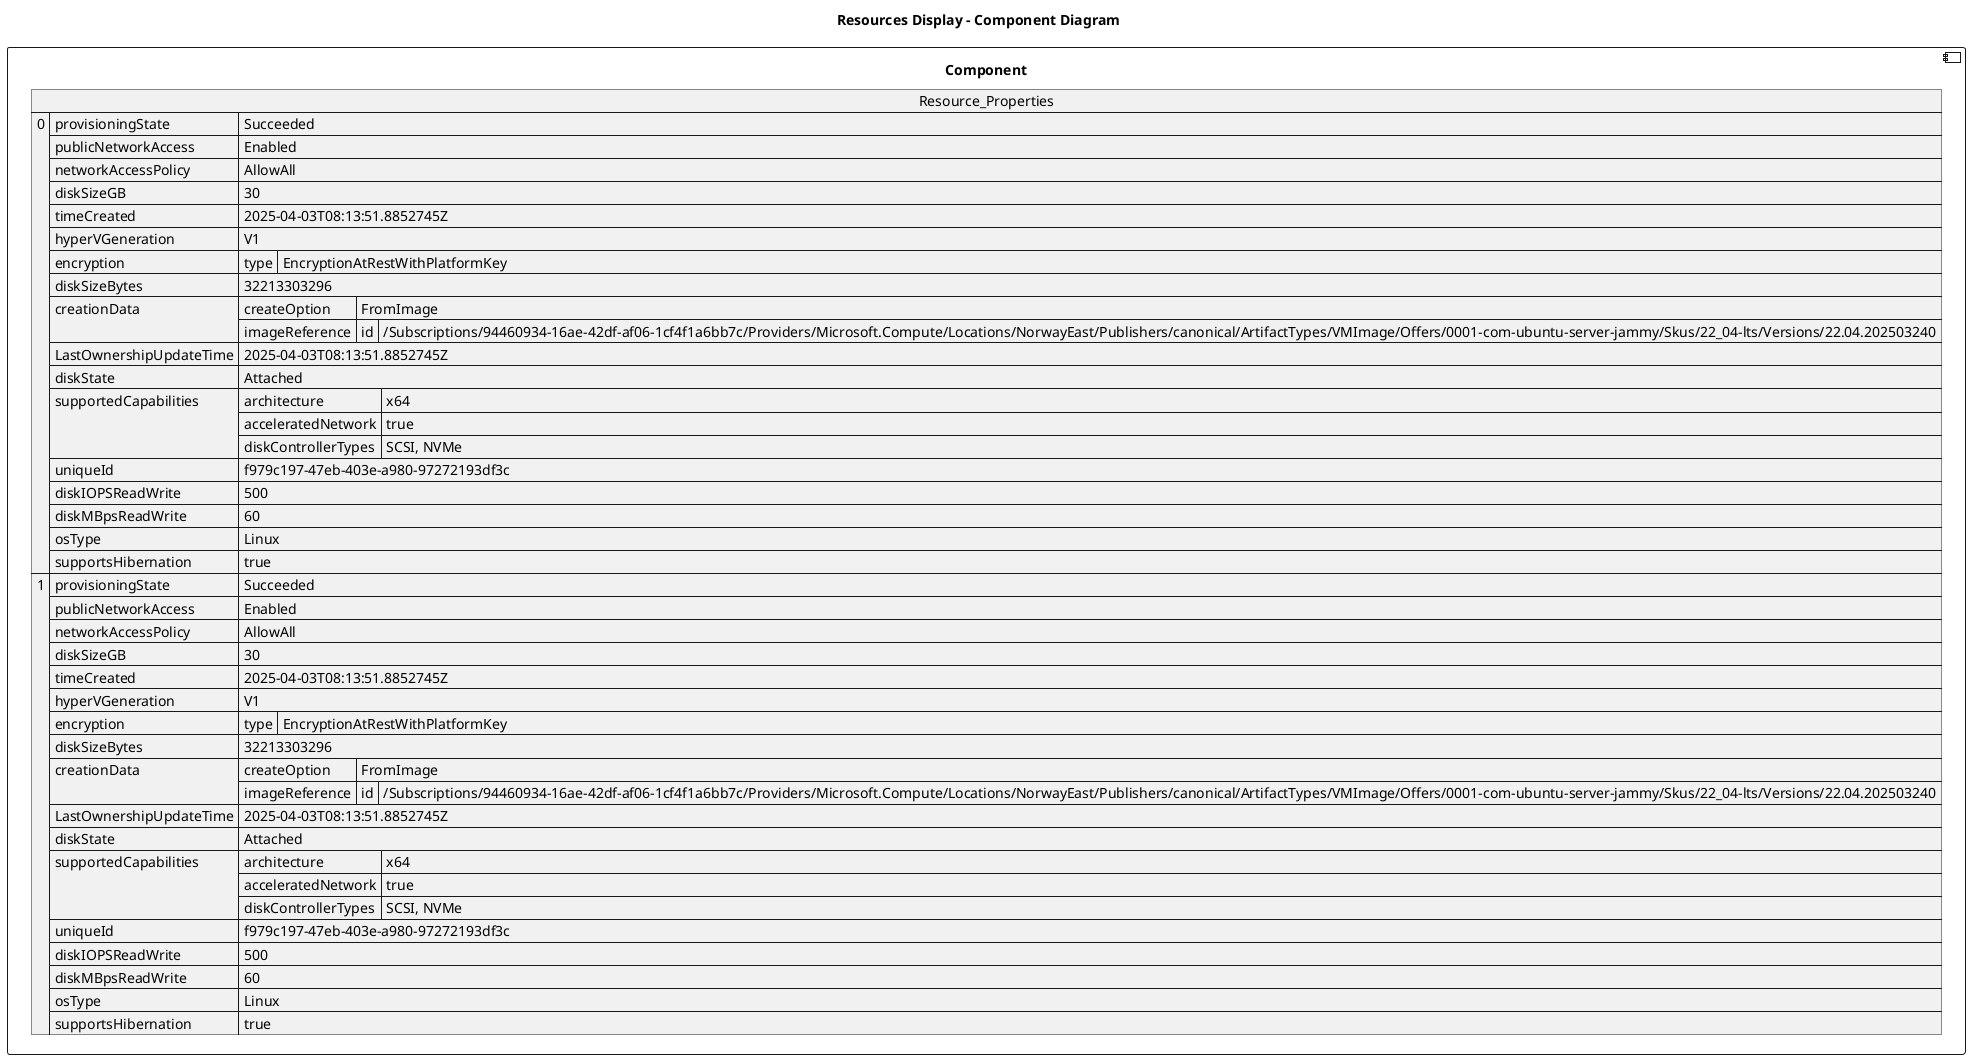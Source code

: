 @startuml

title Resources Display - Component Diagram

component Component {

json  Resource_Properties {
  "0": {
    "provisioningState": "Succeeded",
    "publicNetworkAccess": "Enabled",
    "networkAccessPolicy": "AllowAll",
    "diskSizeGB": 30,
    "timeCreated": "2025-04-03T08:13:51.8852745Z",
    "hyperVGeneration": "V1",
    "encryption": {
      "type": "EncryptionAtRestWithPlatformKey"
    },
    "diskSizeBytes": 32213303296,
    "creationData": {
      "createOption": "FromImage",
      "imageReference": {
        "id": "/Subscriptions/94460934-16ae-42df-af06-1cf4f1a6bb7c/Providers/Microsoft.Compute/Locations/NorwayEast/Publishers/canonical/ArtifactTypes/VMImage/Offers/0001-com-ubuntu-server-jammy/Skus/22_04-lts/Versions/22.04.202503240"
      }
    },
    "LastOwnershipUpdateTime": "2025-04-03T08:13:51.8852745Z",
    "diskState": "Attached",
    "supportedCapabilities": {
      "architecture": "x64",
      "acceleratedNetwork": true,
      "diskControllerTypes": "SCSI, NVMe"
    },
    "uniqueId": "f979c197-47eb-403e-a980-97272193df3c",
    "diskIOPSReadWrite": 500,
    "diskMBpsReadWrite": 60,
    "osType": "Linux",
    "supportsHibernation": true
  },
  "1": {
    "provisioningState": "Succeeded",
    "publicNetworkAccess": "Enabled",
    "networkAccessPolicy": "AllowAll",
    "diskSizeGB": 30,
    "timeCreated": "2025-04-03T08:13:51.8852745Z",
    "hyperVGeneration": "V1",
    "encryption": {
      "type": "EncryptionAtRestWithPlatformKey"
    },
    "diskSizeBytes": 32213303296,
    "creationData": {
      "createOption": "FromImage",
      "imageReference": {
        "id": "/Subscriptions/94460934-16ae-42df-af06-1cf4f1a6bb7c/Providers/Microsoft.Compute/Locations/NorwayEast/Publishers/canonical/ArtifactTypes/VMImage/Offers/0001-com-ubuntu-server-jammy/Skus/22_04-lts/Versions/22.04.202503240"
      }
    },
    "LastOwnershipUpdateTime": "2025-04-03T08:13:51.8852745Z",
    "diskState": "Attached",
    "supportedCapabilities": {
      "architecture": "x64",
      "acceleratedNetwork": true,
      "diskControllerTypes": "SCSI, NVMe"
    },
    "uniqueId": "f979c197-47eb-403e-a980-97272193df3c",
    "diskIOPSReadWrite": 500,
    "diskMBpsReadWrite": 60,
    "osType": "Linux",
    "supportsHibernation": true
  }
}
}
@enduml
